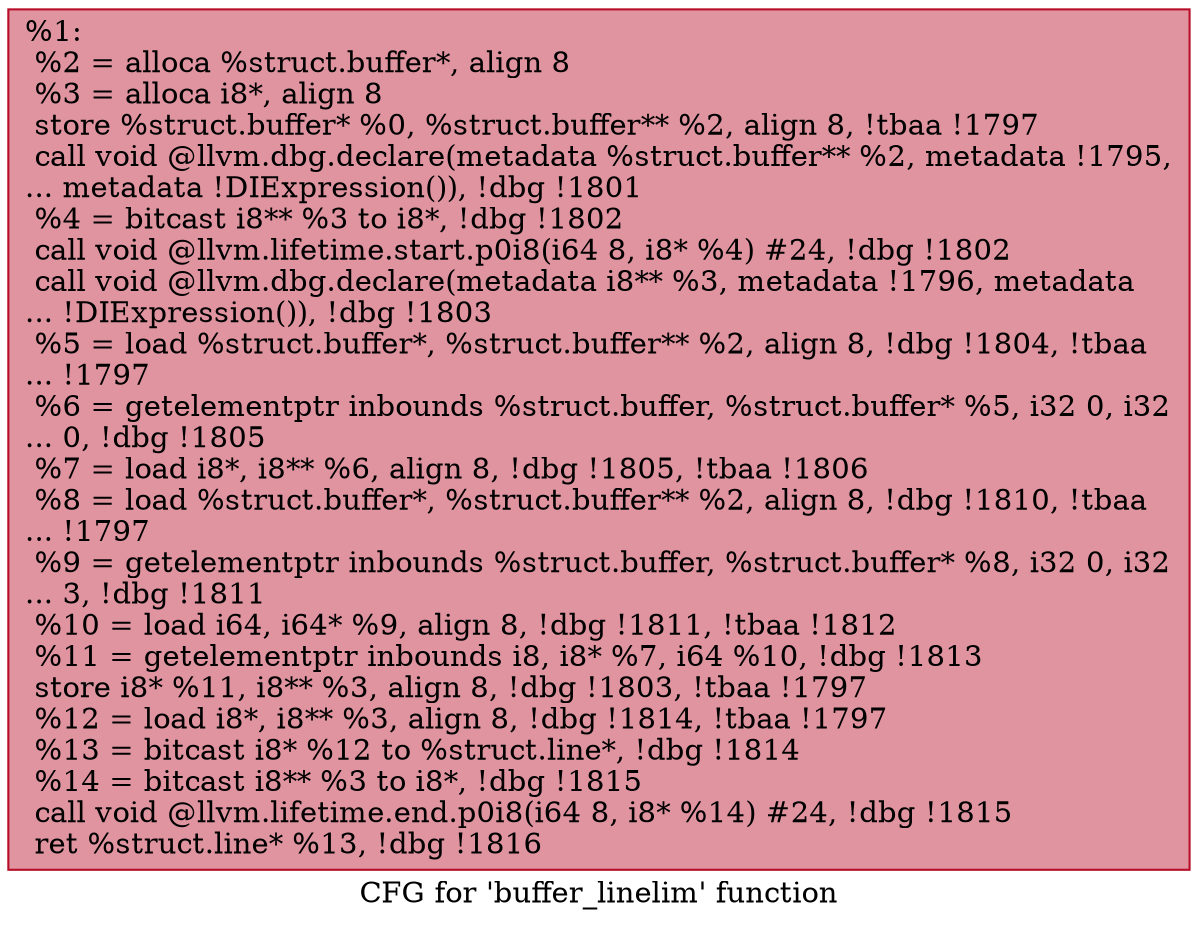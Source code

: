 digraph "CFG for 'buffer_linelim' function" {
	label="CFG for 'buffer_linelim' function";

	Node0x23f4ae0 [shape=record,color="#b70d28ff", style=filled, fillcolor="#b70d2870",label="{%1:\l  %2 = alloca %struct.buffer*, align 8\l  %3 = alloca i8*, align 8\l  store %struct.buffer* %0, %struct.buffer** %2, align 8, !tbaa !1797\l  call void @llvm.dbg.declare(metadata %struct.buffer** %2, metadata !1795,\l... metadata !DIExpression()), !dbg !1801\l  %4 = bitcast i8** %3 to i8*, !dbg !1802\l  call void @llvm.lifetime.start.p0i8(i64 8, i8* %4) #24, !dbg !1802\l  call void @llvm.dbg.declare(metadata i8** %3, metadata !1796, metadata\l... !DIExpression()), !dbg !1803\l  %5 = load %struct.buffer*, %struct.buffer** %2, align 8, !dbg !1804, !tbaa\l... !1797\l  %6 = getelementptr inbounds %struct.buffer, %struct.buffer* %5, i32 0, i32\l... 0, !dbg !1805\l  %7 = load i8*, i8** %6, align 8, !dbg !1805, !tbaa !1806\l  %8 = load %struct.buffer*, %struct.buffer** %2, align 8, !dbg !1810, !tbaa\l... !1797\l  %9 = getelementptr inbounds %struct.buffer, %struct.buffer* %8, i32 0, i32\l... 3, !dbg !1811\l  %10 = load i64, i64* %9, align 8, !dbg !1811, !tbaa !1812\l  %11 = getelementptr inbounds i8, i8* %7, i64 %10, !dbg !1813\l  store i8* %11, i8** %3, align 8, !dbg !1803, !tbaa !1797\l  %12 = load i8*, i8** %3, align 8, !dbg !1814, !tbaa !1797\l  %13 = bitcast i8* %12 to %struct.line*, !dbg !1814\l  %14 = bitcast i8** %3 to i8*, !dbg !1815\l  call void @llvm.lifetime.end.p0i8(i64 8, i8* %14) #24, !dbg !1815\l  ret %struct.line* %13, !dbg !1816\l}"];
}
